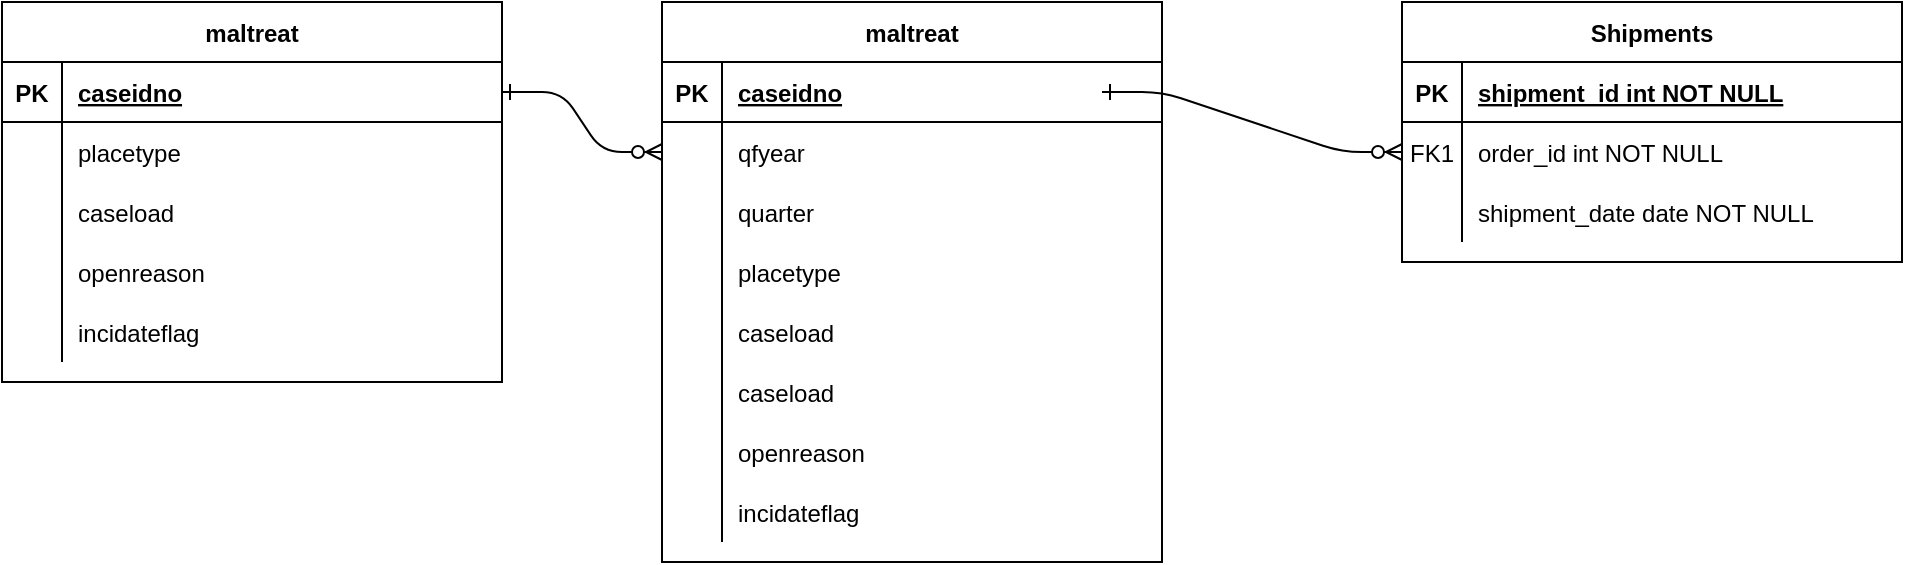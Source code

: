 <mxfile version="15.0.4" type="github">
  <diagram id="R2lEEEUBdFMjLlhIrx00" name="Page-1">
    <mxGraphModel dx="1407" dy="688" grid="1" gridSize="10" guides="1" tooltips="1" connect="1" arrows="1" fold="1" page="1" pageScale="1" pageWidth="1100" pageHeight="850" math="0" shadow="0" extFonts="Permanent Marker^https://fonts.googleapis.com/css?family=Permanent+Marker">
      <root>
        <mxCell id="0" />
        <mxCell id="1" parent="0" />
        <mxCell id="C-vyLk0tnHw3VtMMgP7b-1" value="" style="edgeStyle=entityRelationEdgeStyle;endArrow=ERzeroToMany;startArrow=ERone;endFill=1;startFill=0;entryX=0;entryY=0.5;entryDx=0;entryDy=0;" parent="1" source="C-vyLk0tnHw3VtMMgP7b-24" target="PwgHBA6SjPxZ97NLeRB_-40" edge="1">
          <mxGeometry width="100" height="100" relative="1" as="geometry">
            <mxPoint x="340" y="720" as="sourcePoint" />
            <mxPoint x="340" y="115" as="targetPoint" />
          </mxGeometry>
        </mxCell>
        <mxCell id="C-vyLk0tnHw3VtMMgP7b-12" value="" style="edgeStyle=entityRelationEdgeStyle;endArrow=ERzeroToMany;startArrow=ERone;endFill=1;startFill=0;" parent="1" target="C-vyLk0tnHw3VtMMgP7b-17" edge="1">
          <mxGeometry width="100" height="100" relative="1" as="geometry">
            <mxPoint x="590" y="85" as="sourcePoint" />
            <mxPoint x="460" y="205" as="targetPoint" />
          </mxGeometry>
        </mxCell>
        <mxCell id="C-vyLk0tnHw3VtMMgP7b-13" value="Shipments" style="shape=table;startSize=30;container=1;collapsible=1;childLayout=tableLayout;fixedRows=1;rowLines=0;fontStyle=1;align=center;resizeLast=1;" parent="1" vertex="1">
          <mxGeometry x="740" y="40" width="250" height="130" as="geometry" />
        </mxCell>
        <mxCell id="C-vyLk0tnHw3VtMMgP7b-14" value="" style="shape=partialRectangle;collapsible=0;dropTarget=0;pointerEvents=0;fillColor=none;points=[[0,0.5],[1,0.5]];portConstraint=eastwest;top=0;left=0;right=0;bottom=1;" parent="C-vyLk0tnHw3VtMMgP7b-13" vertex="1">
          <mxGeometry y="30" width="250" height="30" as="geometry" />
        </mxCell>
        <mxCell id="C-vyLk0tnHw3VtMMgP7b-15" value="PK" style="shape=partialRectangle;overflow=hidden;connectable=0;fillColor=none;top=0;left=0;bottom=0;right=0;fontStyle=1;" parent="C-vyLk0tnHw3VtMMgP7b-14" vertex="1">
          <mxGeometry width="30" height="30" as="geometry" />
        </mxCell>
        <mxCell id="C-vyLk0tnHw3VtMMgP7b-16" value="shipment_id int NOT NULL " style="shape=partialRectangle;overflow=hidden;connectable=0;fillColor=none;top=0;left=0;bottom=0;right=0;align=left;spacingLeft=6;fontStyle=5;" parent="C-vyLk0tnHw3VtMMgP7b-14" vertex="1">
          <mxGeometry x="30" width="220" height="30" as="geometry" />
        </mxCell>
        <mxCell id="C-vyLk0tnHw3VtMMgP7b-17" value="" style="shape=partialRectangle;collapsible=0;dropTarget=0;pointerEvents=0;fillColor=none;points=[[0,0.5],[1,0.5]];portConstraint=eastwest;top=0;left=0;right=0;bottom=0;" parent="C-vyLk0tnHw3VtMMgP7b-13" vertex="1">
          <mxGeometry y="60" width="250" height="30" as="geometry" />
        </mxCell>
        <mxCell id="C-vyLk0tnHw3VtMMgP7b-18" value="FK1" style="shape=partialRectangle;overflow=hidden;connectable=0;fillColor=none;top=0;left=0;bottom=0;right=0;" parent="C-vyLk0tnHw3VtMMgP7b-17" vertex="1">
          <mxGeometry width="30" height="30" as="geometry" />
        </mxCell>
        <mxCell id="C-vyLk0tnHw3VtMMgP7b-19" value="order_id int NOT NULL" style="shape=partialRectangle;overflow=hidden;connectable=0;fillColor=none;top=0;left=0;bottom=0;right=0;align=left;spacingLeft=6;" parent="C-vyLk0tnHw3VtMMgP7b-17" vertex="1">
          <mxGeometry x="30" width="220" height="30" as="geometry" />
        </mxCell>
        <mxCell id="C-vyLk0tnHw3VtMMgP7b-20" value="" style="shape=partialRectangle;collapsible=0;dropTarget=0;pointerEvents=0;fillColor=none;points=[[0,0.5],[1,0.5]];portConstraint=eastwest;top=0;left=0;right=0;bottom=0;" parent="C-vyLk0tnHw3VtMMgP7b-13" vertex="1">
          <mxGeometry y="90" width="250" height="30" as="geometry" />
        </mxCell>
        <mxCell id="C-vyLk0tnHw3VtMMgP7b-21" value="" style="shape=partialRectangle;overflow=hidden;connectable=0;fillColor=none;top=0;left=0;bottom=0;right=0;" parent="C-vyLk0tnHw3VtMMgP7b-20" vertex="1">
          <mxGeometry width="30" height="30" as="geometry" />
        </mxCell>
        <mxCell id="C-vyLk0tnHw3VtMMgP7b-22" value="shipment_date date NOT NULL" style="shape=partialRectangle;overflow=hidden;connectable=0;fillColor=none;top=0;left=0;bottom=0;right=0;align=left;spacingLeft=6;" parent="C-vyLk0tnHw3VtMMgP7b-20" vertex="1">
          <mxGeometry x="30" width="220" height="30" as="geometry" />
        </mxCell>
        <mxCell id="C-vyLk0tnHw3VtMMgP7b-23" value="maltreat" style="shape=table;startSize=30;container=1;collapsible=1;childLayout=tableLayout;fixedRows=1;rowLines=0;fontStyle=1;align=center;resizeLast=1;" parent="1" vertex="1">
          <mxGeometry x="40" y="40" width="250" height="190" as="geometry" />
        </mxCell>
        <mxCell id="C-vyLk0tnHw3VtMMgP7b-24" value="" style="shape=partialRectangle;collapsible=0;dropTarget=0;pointerEvents=0;fillColor=none;points=[[0,0.5],[1,0.5]];portConstraint=eastwest;top=0;left=0;right=0;bottom=1;" parent="C-vyLk0tnHw3VtMMgP7b-23" vertex="1">
          <mxGeometry y="30" width="250" height="30" as="geometry" />
        </mxCell>
        <mxCell id="C-vyLk0tnHw3VtMMgP7b-25" value="PK" style="shape=partialRectangle;overflow=hidden;connectable=0;fillColor=none;top=0;left=0;bottom=0;right=0;fontStyle=1;" parent="C-vyLk0tnHw3VtMMgP7b-24" vertex="1">
          <mxGeometry width="30" height="30" as="geometry" />
        </mxCell>
        <mxCell id="C-vyLk0tnHw3VtMMgP7b-26" value="caseidno" style="shape=partialRectangle;overflow=hidden;connectable=0;fillColor=none;top=0;left=0;bottom=0;right=0;align=left;spacingLeft=6;fontStyle=5;" parent="C-vyLk0tnHw3VtMMgP7b-24" vertex="1">
          <mxGeometry x="30" width="220" height="30" as="geometry" />
        </mxCell>
        <mxCell id="C-vyLk0tnHw3VtMMgP7b-27" value="" style="shape=partialRectangle;collapsible=0;dropTarget=0;pointerEvents=0;fillColor=none;points=[[0,0.5],[1,0.5]];portConstraint=eastwest;top=0;left=0;right=0;bottom=0;" parent="C-vyLk0tnHw3VtMMgP7b-23" vertex="1">
          <mxGeometry y="60" width="250" height="30" as="geometry" />
        </mxCell>
        <mxCell id="C-vyLk0tnHw3VtMMgP7b-28" value="" style="shape=partialRectangle;overflow=hidden;connectable=0;fillColor=none;top=0;left=0;bottom=0;right=0;" parent="C-vyLk0tnHw3VtMMgP7b-27" vertex="1">
          <mxGeometry width="30" height="30" as="geometry" />
        </mxCell>
        <mxCell id="C-vyLk0tnHw3VtMMgP7b-29" value="placetype" style="shape=partialRectangle;overflow=hidden;connectable=0;fillColor=none;top=0;left=0;bottom=0;right=0;align=left;spacingLeft=6;" parent="C-vyLk0tnHw3VtMMgP7b-27" vertex="1">
          <mxGeometry x="30" width="220" height="30" as="geometry" />
        </mxCell>
        <mxCell id="1AofYQBWFiIkm7Sp69L_-1" value="" style="shape=partialRectangle;collapsible=0;dropTarget=0;pointerEvents=0;fillColor=none;points=[[0,0.5],[1,0.5]];portConstraint=eastwest;top=0;left=0;right=0;bottom=0;" parent="C-vyLk0tnHw3VtMMgP7b-23" vertex="1">
          <mxGeometry y="90" width="250" height="30" as="geometry" />
        </mxCell>
        <mxCell id="1AofYQBWFiIkm7Sp69L_-2" value="" style="shape=partialRectangle;overflow=hidden;connectable=0;fillColor=none;top=0;left=0;bottom=0;right=0;" parent="1AofYQBWFiIkm7Sp69L_-1" vertex="1">
          <mxGeometry width="30" height="30" as="geometry" />
        </mxCell>
        <mxCell id="1AofYQBWFiIkm7Sp69L_-3" value="caseload" style="shape=partialRectangle;overflow=hidden;connectable=0;fillColor=none;top=0;left=0;bottom=0;right=0;align=left;spacingLeft=6;" parent="1AofYQBWFiIkm7Sp69L_-1" vertex="1">
          <mxGeometry x="30" width="220" height="30" as="geometry" />
        </mxCell>
        <mxCell id="1AofYQBWFiIkm7Sp69L_-4" value="" style="shape=partialRectangle;collapsible=0;dropTarget=0;pointerEvents=0;fillColor=none;points=[[0,0.5],[1,0.5]];portConstraint=eastwest;top=0;left=0;right=0;bottom=0;" parent="C-vyLk0tnHw3VtMMgP7b-23" vertex="1">
          <mxGeometry y="120" width="250" height="30" as="geometry" />
        </mxCell>
        <mxCell id="1AofYQBWFiIkm7Sp69L_-5" value="" style="shape=partialRectangle;overflow=hidden;connectable=0;fillColor=none;top=0;left=0;bottom=0;right=0;" parent="1AofYQBWFiIkm7Sp69L_-4" vertex="1">
          <mxGeometry width="30" height="30" as="geometry" />
        </mxCell>
        <mxCell id="1AofYQBWFiIkm7Sp69L_-6" value="openreason" style="shape=partialRectangle;overflow=hidden;connectable=0;fillColor=none;top=0;left=0;bottom=0;right=0;align=left;spacingLeft=6;" parent="1AofYQBWFiIkm7Sp69L_-4" vertex="1">
          <mxGeometry x="30" width="220" height="30" as="geometry" />
        </mxCell>
        <mxCell id="1AofYQBWFiIkm7Sp69L_-7" value="" style="shape=partialRectangle;collapsible=0;dropTarget=0;pointerEvents=0;fillColor=none;points=[[0,0.5],[1,0.5]];portConstraint=eastwest;top=0;left=0;right=0;bottom=0;" parent="C-vyLk0tnHw3VtMMgP7b-23" vertex="1">
          <mxGeometry y="150" width="250" height="30" as="geometry" />
        </mxCell>
        <mxCell id="1AofYQBWFiIkm7Sp69L_-8" value="" style="shape=partialRectangle;overflow=hidden;connectable=0;fillColor=none;top=0;left=0;bottom=0;right=0;" parent="1AofYQBWFiIkm7Sp69L_-7" vertex="1">
          <mxGeometry width="30" height="30" as="geometry" />
        </mxCell>
        <mxCell id="1AofYQBWFiIkm7Sp69L_-9" value="incidateflag" style="shape=partialRectangle;overflow=hidden;connectable=0;fillColor=none;top=0;left=0;bottom=0;right=0;align=left;spacingLeft=6;" parent="1AofYQBWFiIkm7Sp69L_-7" vertex="1">
          <mxGeometry x="30" width="220" height="30" as="geometry" />
        </mxCell>
        <mxCell id="PwgHBA6SjPxZ97NLeRB_-36" value="maltreat" style="shape=table;startSize=30;container=1;collapsible=1;childLayout=tableLayout;fixedRows=1;rowLines=0;fontStyle=1;align=center;resizeLast=1;" vertex="1" parent="1">
          <mxGeometry x="370" y="40" width="250" height="280" as="geometry" />
        </mxCell>
        <mxCell id="PwgHBA6SjPxZ97NLeRB_-37" value="" style="shape=partialRectangle;collapsible=0;dropTarget=0;pointerEvents=0;fillColor=none;points=[[0,0.5],[1,0.5]];portConstraint=eastwest;top=0;left=0;right=0;bottom=1;" vertex="1" parent="PwgHBA6SjPxZ97NLeRB_-36">
          <mxGeometry y="30" width="250" height="30" as="geometry" />
        </mxCell>
        <mxCell id="PwgHBA6SjPxZ97NLeRB_-38" value="PK" style="shape=partialRectangle;overflow=hidden;connectable=0;fillColor=none;top=0;left=0;bottom=0;right=0;fontStyle=1;" vertex="1" parent="PwgHBA6SjPxZ97NLeRB_-37">
          <mxGeometry width="30" height="30" as="geometry" />
        </mxCell>
        <mxCell id="PwgHBA6SjPxZ97NLeRB_-39" value="caseidno" style="shape=partialRectangle;overflow=hidden;connectable=0;fillColor=none;top=0;left=0;bottom=0;right=0;align=left;spacingLeft=6;fontStyle=5;" vertex="1" parent="PwgHBA6SjPxZ97NLeRB_-37">
          <mxGeometry x="30" width="220" height="30" as="geometry" />
        </mxCell>
        <mxCell id="PwgHBA6SjPxZ97NLeRB_-40" value="" style="shape=partialRectangle;collapsible=0;dropTarget=0;pointerEvents=0;fillColor=none;points=[[0,0.5],[1,0.5]];portConstraint=eastwest;top=0;left=0;right=0;bottom=0;" vertex="1" parent="PwgHBA6SjPxZ97NLeRB_-36">
          <mxGeometry y="60" width="250" height="30" as="geometry" />
        </mxCell>
        <mxCell id="PwgHBA6SjPxZ97NLeRB_-41" value="" style="shape=partialRectangle;overflow=hidden;connectable=0;fillColor=none;top=0;left=0;bottom=0;right=0;" vertex="1" parent="PwgHBA6SjPxZ97NLeRB_-40">
          <mxGeometry width="30" height="30" as="geometry" />
        </mxCell>
        <mxCell id="PwgHBA6SjPxZ97NLeRB_-42" value="qfyear" style="shape=partialRectangle;overflow=hidden;connectable=0;fillColor=none;top=0;left=0;bottom=0;right=0;align=left;spacingLeft=6;" vertex="1" parent="PwgHBA6SjPxZ97NLeRB_-40">
          <mxGeometry x="30" width="220" height="30" as="geometry" />
        </mxCell>
        <mxCell id="PwgHBA6SjPxZ97NLeRB_-56" value="" style="shape=partialRectangle;collapsible=0;dropTarget=0;pointerEvents=0;fillColor=none;points=[[0,0.5],[1,0.5]];portConstraint=eastwest;top=0;left=0;right=0;bottom=0;" vertex="1" parent="PwgHBA6SjPxZ97NLeRB_-36">
          <mxGeometry y="90" width="250" height="30" as="geometry" />
        </mxCell>
        <mxCell id="PwgHBA6SjPxZ97NLeRB_-57" value="" style="shape=partialRectangle;overflow=hidden;connectable=0;fillColor=none;top=0;left=0;bottom=0;right=0;" vertex="1" parent="PwgHBA6SjPxZ97NLeRB_-56">
          <mxGeometry width="30" height="30" as="geometry" />
        </mxCell>
        <mxCell id="PwgHBA6SjPxZ97NLeRB_-58" value="quarter" style="shape=partialRectangle;overflow=hidden;connectable=0;fillColor=none;top=0;left=0;bottom=0;right=0;align=left;spacingLeft=6;" vertex="1" parent="PwgHBA6SjPxZ97NLeRB_-56">
          <mxGeometry x="30" width="220" height="30" as="geometry" />
        </mxCell>
        <mxCell id="PwgHBA6SjPxZ97NLeRB_-59" value="" style="shape=partialRectangle;collapsible=0;dropTarget=0;pointerEvents=0;fillColor=none;points=[[0,0.5],[1,0.5]];portConstraint=eastwest;top=0;left=0;right=0;bottom=0;" vertex="1" parent="PwgHBA6SjPxZ97NLeRB_-36">
          <mxGeometry y="120" width="250" height="30" as="geometry" />
        </mxCell>
        <mxCell id="PwgHBA6SjPxZ97NLeRB_-60" value="" style="shape=partialRectangle;overflow=hidden;connectable=0;fillColor=none;top=0;left=0;bottom=0;right=0;" vertex="1" parent="PwgHBA6SjPxZ97NLeRB_-59">
          <mxGeometry width="30" height="30" as="geometry" />
        </mxCell>
        <mxCell id="PwgHBA6SjPxZ97NLeRB_-61" value="placetype" style="shape=partialRectangle;overflow=hidden;connectable=0;fillColor=none;top=0;left=0;bottom=0;right=0;align=left;spacingLeft=6;" vertex="1" parent="PwgHBA6SjPxZ97NLeRB_-59">
          <mxGeometry x="30" width="220" height="30" as="geometry" />
        </mxCell>
        <mxCell id="PwgHBA6SjPxZ97NLeRB_-43" value="" style="shape=partialRectangle;collapsible=0;dropTarget=0;pointerEvents=0;fillColor=none;points=[[0,0.5],[1,0.5]];portConstraint=eastwest;top=0;left=0;right=0;bottom=0;" vertex="1" parent="PwgHBA6SjPxZ97NLeRB_-36">
          <mxGeometry y="150" width="250" height="30" as="geometry" />
        </mxCell>
        <mxCell id="PwgHBA6SjPxZ97NLeRB_-44" value="" style="shape=partialRectangle;overflow=hidden;connectable=0;fillColor=none;top=0;left=0;bottom=0;right=0;" vertex="1" parent="PwgHBA6SjPxZ97NLeRB_-43">
          <mxGeometry width="30" height="30" as="geometry" />
        </mxCell>
        <mxCell id="PwgHBA6SjPxZ97NLeRB_-45" value="caseload" style="shape=partialRectangle;overflow=hidden;connectable=0;fillColor=none;top=0;left=0;bottom=0;right=0;align=left;spacingLeft=6;" vertex="1" parent="PwgHBA6SjPxZ97NLeRB_-43">
          <mxGeometry x="30" width="220" height="30" as="geometry" />
        </mxCell>
        <mxCell id="PwgHBA6SjPxZ97NLeRB_-53" value="" style="shape=partialRectangle;collapsible=0;dropTarget=0;pointerEvents=0;fillColor=none;points=[[0,0.5],[1,0.5]];portConstraint=eastwest;top=0;left=0;right=0;bottom=0;" vertex="1" parent="PwgHBA6SjPxZ97NLeRB_-36">
          <mxGeometry y="180" width="250" height="30" as="geometry" />
        </mxCell>
        <mxCell id="PwgHBA6SjPxZ97NLeRB_-54" value="" style="shape=partialRectangle;overflow=hidden;connectable=0;fillColor=none;top=0;left=0;bottom=0;right=0;" vertex="1" parent="PwgHBA6SjPxZ97NLeRB_-53">
          <mxGeometry width="30" height="30" as="geometry" />
        </mxCell>
        <mxCell id="PwgHBA6SjPxZ97NLeRB_-55" value="caseload" style="shape=partialRectangle;overflow=hidden;connectable=0;fillColor=none;top=0;left=0;bottom=0;right=0;align=left;spacingLeft=6;" vertex="1" parent="PwgHBA6SjPxZ97NLeRB_-53">
          <mxGeometry x="30" width="220" height="30" as="geometry" />
        </mxCell>
        <mxCell id="PwgHBA6SjPxZ97NLeRB_-46" value="" style="shape=partialRectangle;collapsible=0;dropTarget=0;pointerEvents=0;fillColor=none;points=[[0,0.5],[1,0.5]];portConstraint=eastwest;top=0;left=0;right=0;bottom=0;" vertex="1" parent="PwgHBA6SjPxZ97NLeRB_-36">
          <mxGeometry y="210" width="250" height="30" as="geometry" />
        </mxCell>
        <mxCell id="PwgHBA6SjPxZ97NLeRB_-47" value="" style="shape=partialRectangle;overflow=hidden;connectable=0;fillColor=none;top=0;left=0;bottom=0;right=0;" vertex="1" parent="PwgHBA6SjPxZ97NLeRB_-46">
          <mxGeometry width="30" height="30" as="geometry" />
        </mxCell>
        <mxCell id="PwgHBA6SjPxZ97NLeRB_-48" value="openreason" style="shape=partialRectangle;overflow=hidden;connectable=0;fillColor=none;top=0;left=0;bottom=0;right=0;align=left;spacingLeft=6;" vertex="1" parent="PwgHBA6SjPxZ97NLeRB_-46">
          <mxGeometry x="30" width="220" height="30" as="geometry" />
        </mxCell>
        <mxCell id="PwgHBA6SjPxZ97NLeRB_-49" value="" style="shape=partialRectangle;collapsible=0;dropTarget=0;pointerEvents=0;fillColor=none;points=[[0,0.5],[1,0.5]];portConstraint=eastwest;top=0;left=0;right=0;bottom=0;" vertex="1" parent="PwgHBA6SjPxZ97NLeRB_-36">
          <mxGeometry y="240" width="250" height="30" as="geometry" />
        </mxCell>
        <mxCell id="PwgHBA6SjPxZ97NLeRB_-50" value="" style="shape=partialRectangle;overflow=hidden;connectable=0;fillColor=none;top=0;left=0;bottom=0;right=0;" vertex="1" parent="PwgHBA6SjPxZ97NLeRB_-49">
          <mxGeometry width="30" height="30" as="geometry" />
        </mxCell>
        <mxCell id="PwgHBA6SjPxZ97NLeRB_-51" value="incidateflag" style="shape=partialRectangle;overflow=hidden;connectable=0;fillColor=none;top=0;left=0;bottom=0;right=0;align=left;spacingLeft=6;" vertex="1" parent="PwgHBA6SjPxZ97NLeRB_-49">
          <mxGeometry x="30" width="220" height="30" as="geometry" />
        </mxCell>
      </root>
    </mxGraphModel>
  </diagram>
</mxfile>
